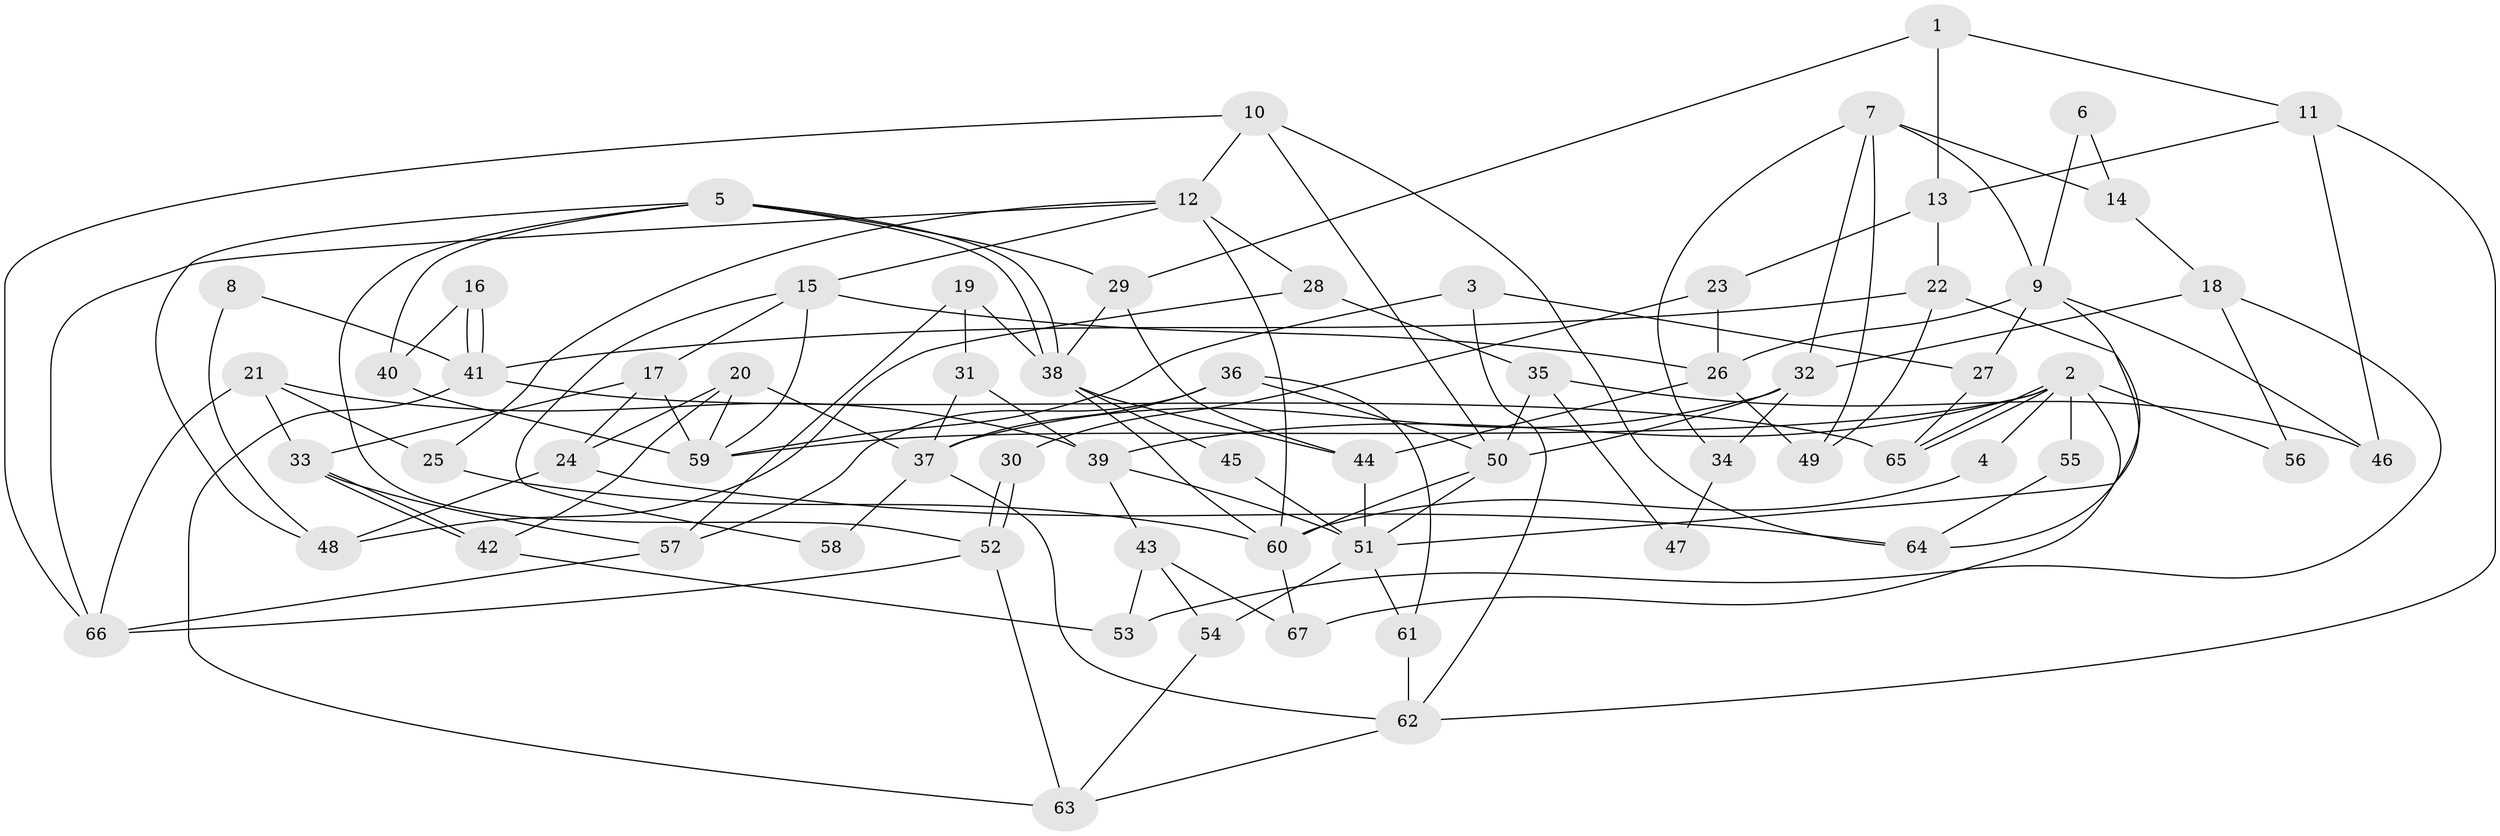 // coarse degree distribution, {4: 0.3181818181818182, 5: 0.045454545454545456, 8: 0.13636363636363635, 2: 0.09090909090909091, 7: 0.22727272727272727, 10: 0.045454545454545456, 6: 0.13636363636363635}
// Generated by graph-tools (version 1.1) at 2025/37/03/04/25 23:37:10]
// undirected, 67 vertices, 134 edges
graph export_dot {
  node [color=gray90,style=filled];
  1;
  2;
  3;
  4;
  5;
  6;
  7;
  8;
  9;
  10;
  11;
  12;
  13;
  14;
  15;
  16;
  17;
  18;
  19;
  20;
  21;
  22;
  23;
  24;
  25;
  26;
  27;
  28;
  29;
  30;
  31;
  32;
  33;
  34;
  35;
  36;
  37;
  38;
  39;
  40;
  41;
  42;
  43;
  44;
  45;
  46;
  47;
  48;
  49;
  50;
  51;
  52;
  53;
  54;
  55;
  56;
  57;
  58;
  59;
  60;
  61;
  62;
  63;
  64;
  65;
  66;
  67;
  1 -- 29;
  1 -- 11;
  1 -- 13;
  2 -- 65;
  2 -- 65;
  2 -- 59;
  2 -- 4;
  2 -- 39;
  2 -- 55;
  2 -- 56;
  2 -- 67;
  3 -- 27;
  3 -- 59;
  3 -- 62;
  4 -- 60;
  5 -- 38;
  5 -- 38;
  5 -- 29;
  5 -- 40;
  5 -- 48;
  5 -- 52;
  6 -- 9;
  6 -- 14;
  7 -- 32;
  7 -- 9;
  7 -- 14;
  7 -- 34;
  7 -- 49;
  8 -- 41;
  8 -- 48;
  9 -- 46;
  9 -- 51;
  9 -- 26;
  9 -- 27;
  10 -- 12;
  10 -- 66;
  10 -- 50;
  10 -- 64;
  11 -- 62;
  11 -- 13;
  11 -- 46;
  12 -- 60;
  12 -- 15;
  12 -- 25;
  12 -- 28;
  12 -- 66;
  13 -- 22;
  13 -- 23;
  14 -- 18;
  15 -- 17;
  15 -- 26;
  15 -- 58;
  15 -- 59;
  16 -- 41;
  16 -- 41;
  16 -- 40;
  17 -- 59;
  17 -- 33;
  17 -- 24;
  18 -- 32;
  18 -- 53;
  18 -- 56;
  19 -- 38;
  19 -- 57;
  19 -- 31;
  20 -- 37;
  20 -- 24;
  20 -- 42;
  20 -- 59;
  21 -- 39;
  21 -- 66;
  21 -- 25;
  21 -- 33;
  22 -- 49;
  22 -- 41;
  22 -- 64;
  23 -- 26;
  23 -- 30;
  24 -- 64;
  24 -- 48;
  25 -- 60;
  26 -- 44;
  26 -- 49;
  27 -- 65;
  28 -- 48;
  28 -- 35;
  29 -- 44;
  29 -- 38;
  30 -- 52;
  30 -- 52;
  31 -- 37;
  31 -- 39;
  32 -- 37;
  32 -- 50;
  32 -- 34;
  33 -- 42;
  33 -- 42;
  33 -- 57;
  34 -- 47;
  35 -- 50;
  35 -- 46;
  35 -- 47;
  36 -- 50;
  36 -- 57;
  36 -- 37;
  36 -- 61;
  37 -- 62;
  37 -- 58;
  38 -- 60;
  38 -- 44;
  38 -- 45;
  39 -- 43;
  39 -- 51;
  40 -- 59;
  41 -- 63;
  41 -- 65;
  42 -- 53;
  43 -- 67;
  43 -- 53;
  43 -- 54;
  44 -- 51;
  45 -- 51;
  50 -- 51;
  50 -- 60;
  51 -- 54;
  51 -- 61;
  52 -- 63;
  52 -- 66;
  54 -- 63;
  55 -- 64;
  57 -- 66;
  60 -- 67;
  61 -- 62;
  62 -- 63;
}
